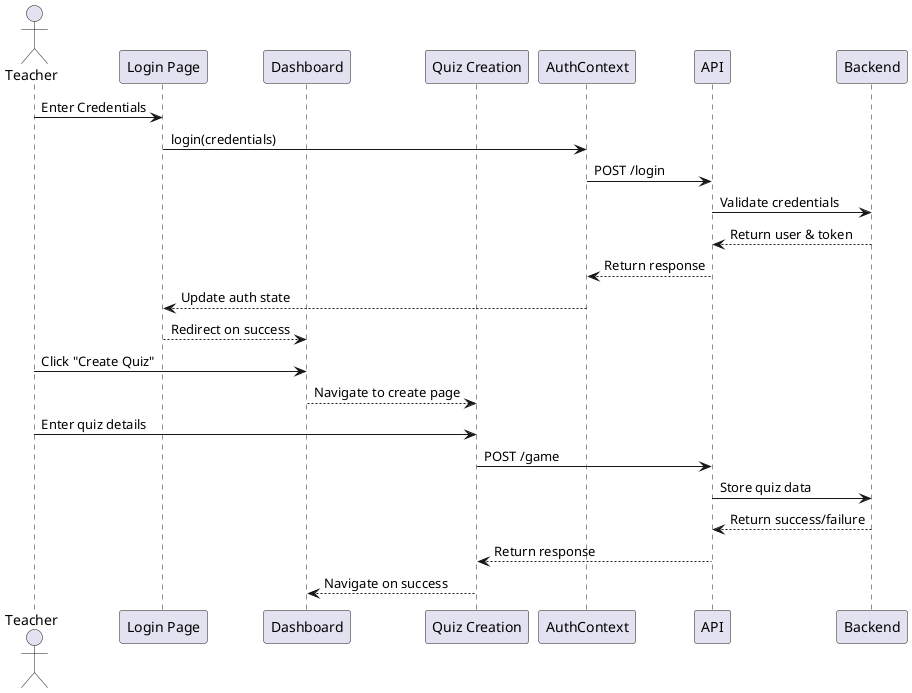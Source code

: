 @startuml
actor Teacher
participant "Login Page" as Login
participant "Dashboard" as Dashboard
participant "Quiz Creation" as Creation
participant "AuthContext" as Auth
participant "API" as API
participant "Backend" as Backend

Teacher -> Login: Enter Credentials
Login -> Auth: login(credentials)
Auth -> API: POST /login
API -> Backend: Validate credentials
Backend --> API: Return user & token
API --> Auth: Return response
Auth --> Login: Update auth state
Login --> Dashboard: Redirect on success

Teacher -> Dashboard: Click "Create Quiz"
Dashboard --> Creation: Navigate to create page
Teacher -> Creation: Enter quiz details
Creation -> API: POST /game
API -> Backend: Store quiz data
Backend --> API: Return success/failure
API --> Creation: Return response
Creation --> Dashboard: Navigate on success

@enduml